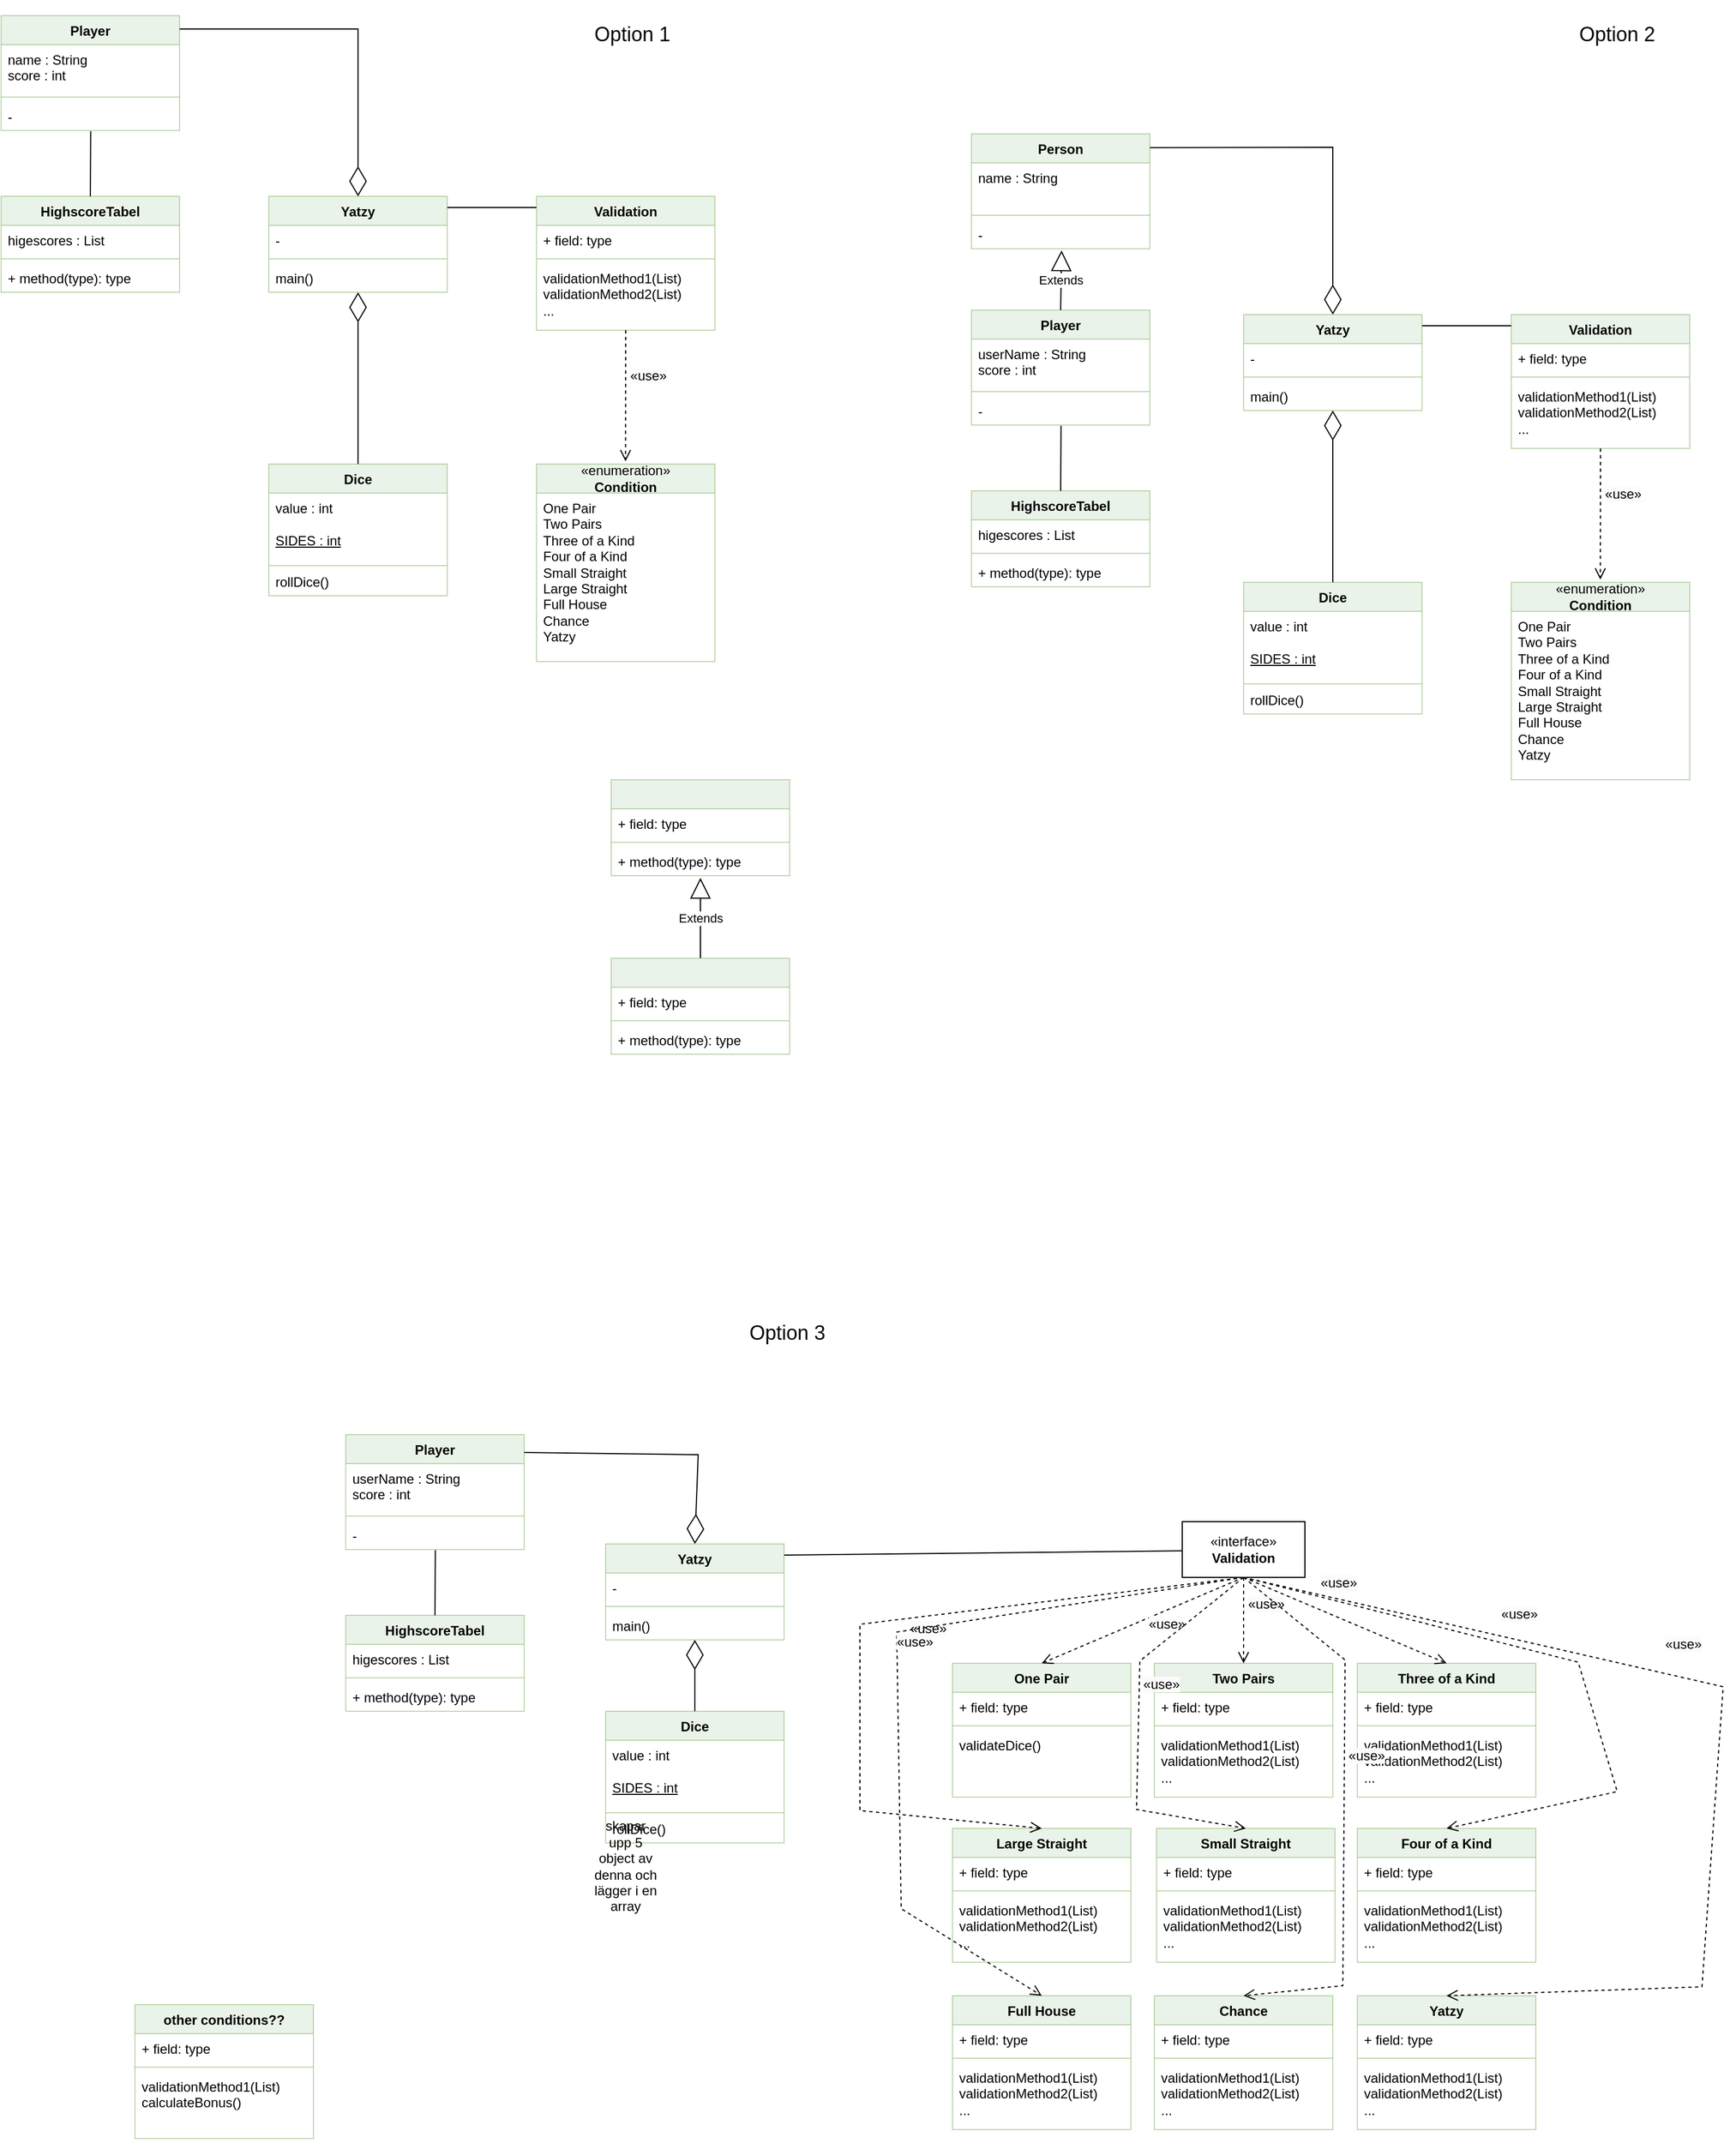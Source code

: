 <mxfile version="25.0.1">
  <diagram name="Page-1" id="c4acf3e9-155e-7222-9cf6-157b1a14988f">
    <mxGraphModel dx="954" dy="558" grid="0" gridSize="10" guides="1" tooltips="1" connect="1" arrows="1" fold="1" page="1" pageScale="1" pageWidth="850" pageHeight="1100" background="none" math="0" shadow="0">
      <root>
        <mxCell id="0" />
        <mxCell id="1" parent="0" />
        <mxCell id="NiOnYW7QtxvnOsCxcWPc-6" value="Dice" style="swimlane;fontStyle=1;align=center;verticalAlign=top;childLayout=stackLayout;horizontal=1;startSize=26;horizontalStack=0;resizeParent=1;resizeParentMax=0;resizeLast=0;collapsible=1;marginBottom=0;whiteSpace=wrap;html=1;fillColor=#d5e8d4;strokeColor=#82b366;opacity=50;" parent="1" vertex="1">
          <mxGeometry x="320" y="480" width="160" height="118" as="geometry" />
        </mxCell>
        <mxCell id="NiOnYW7QtxvnOsCxcWPc-7" value="value : int&lt;div&gt;&lt;br&gt;&lt;/div&gt;&lt;div&gt;&lt;u&gt;SIDES : int&lt;/u&gt;&lt;/div&gt;" style="text;strokeColor=none;fillColor=none;align=left;verticalAlign=top;spacingLeft=4;spacingRight=4;overflow=hidden;rotatable=0;points=[[0,0.5],[1,0.5]];portConstraint=eastwest;whiteSpace=wrap;html=1;" parent="NiOnYW7QtxvnOsCxcWPc-6" vertex="1">
          <mxGeometry y="26" width="160" height="64" as="geometry" />
        </mxCell>
        <mxCell id="NiOnYW7QtxvnOsCxcWPc-8" value="" style="line;strokeWidth=1;fillColor=none;align=left;verticalAlign=middle;spacingTop=-1;spacingLeft=3;spacingRight=3;rotatable=0;labelPosition=right;points=[];portConstraint=eastwest;strokeColor=inherit;opacity=50;" parent="NiOnYW7QtxvnOsCxcWPc-6" vertex="1">
          <mxGeometry y="90" width="160" height="2" as="geometry" />
        </mxCell>
        <mxCell id="NiOnYW7QtxvnOsCxcWPc-9" value="rollDice()" style="text;strokeColor=none;fillColor=none;align=left;verticalAlign=top;spacingLeft=4;spacingRight=4;overflow=hidden;rotatable=0;points=[[0,0.5],[1,0.5]];portConstraint=eastwest;whiteSpace=wrap;html=1;" parent="NiOnYW7QtxvnOsCxcWPc-6" vertex="1">
          <mxGeometry y="92" width="160" height="26" as="geometry" />
        </mxCell>
        <mxCell id="NiOnYW7QtxvnOsCxcWPc-10" value="Player" style="swimlane;fontStyle=1;align=center;verticalAlign=top;childLayout=stackLayout;horizontal=1;startSize=26;horizontalStack=0;resizeParent=1;resizeParentMax=0;resizeLast=0;collapsible=1;marginBottom=0;whiteSpace=wrap;html=1;fillColor=#d5e8d4;strokeColor=#82b366;opacity=50;" parent="1" vertex="1">
          <mxGeometry x="80" y="78" width="160" height="103" as="geometry" />
        </mxCell>
        <mxCell id="NiOnYW7QtxvnOsCxcWPc-11" value="name : String&lt;div&gt;score : int&lt;/div&gt;" style="text;strokeColor=none;fillColor=none;align=left;verticalAlign=top;spacingLeft=4;spacingRight=4;overflow=hidden;rotatable=0;points=[[0,0.5],[1,0.5]];portConstraint=eastwest;whiteSpace=wrap;html=1;" parent="NiOnYW7QtxvnOsCxcWPc-10" vertex="1">
          <mxGeometry y="26" width="160" height="43" as="geometry" />
        </mxCell>
        <mxCell id="NiOnYW7QtxvnOsCxcWPc-12" value="" style="line;strokeWidth=1;fillColor=none;align=left;verticalAlign=middle;spacingTop=-1;spacingLeft=3;spacingRight=3;rotatable=0;labelPosition=right;points=[];portConstraint=eastwest;strokeColor=inherit;opacity=50;" parent="NiOnYW7QtxvnOsCxcWPc-10" vertex="1">
          <mxGeometry y="69" width="160" height="8" as="geometry" />
        </mxCell>
        <mxCell id="NiOnYW7QtxvnOsCxcWPc-13" value="-" style="text;strokeColor=none;fillColor=none;align=left;verticalAlign=top;spacingLeft=4;spacingRight=4;overflow=hidden;rotatable=0;points=[[0,0.5],[1,0.5]];portConstraint=eastwest;whiteSpace=wrap;html=1;" parent="NiOnYW7QtxvnOsCxcWPc-10" vertex="1">
          <mxGeometry y="77" width="160" height="26" as="geometry" />
        </mxCell>
        <mxCell id="NiOnYW7QtxvnOsCxcWPc-14" value="HighscoreTabel" style="swimlane;fontStyle=1;align=center;verticalAlign=top;childLayout=stackLayout;horizontal=1;startSize=26;horizontalStack=0;resizeParent=1;resizeParentMax=0;resizeLast=0;collapsible=1;marginBottom=0;whiteSpace=wrap;html=1;fillColor=#d5e8d4;strokeColor=#82b366;opacity=50;" parent="1" vertex="1">
          <mxGeometry x="80" y="240" width="160" height="86" as="geometry" />
        </mxCell>
        <mxCell id="NiOnYW7QtxvnOsCxcWPc-15" value="higescores : List" style="text;strokeColor=none;fillColor=none;align=left;verticalAlign=top;spacingLeft=4;spacingRight=4;overflow=hidden;rotatable=0;points=[[0,0.5],[1,0.5]];portConstraint=eastwest;whiteSpace=wrap;html=1;" parent="NiOnYW7QtxvnOsCxcWPc-14" vertex="1">
          <mxGeometry y="26" width="160" height="26" as="geometry" />
        </mxCell>
        <mxCell id="NiOnYW7QtxvnOsCxcWPc-16" value="" style="line;strokeWidth=1;fillColor=none;align=left;verticalAlign=middle;spacingTop=-1;spacingLeft=3;spacingRight=3;rotatable=0;labelPosition=right;points=[];portConstraint=eastwest;strokeColor=inherit;opacity=50;" parent="NiOnYW7QtxvnOsCxcWPc-14" vertex="1">
          <mxGeometry y="52" width="160" height="8" as="geometry" />
        </mxCell>
        <mxCell id="NiOnYW7QtxvnOsCxcWPc-17" value="+ method(type): type" style="text;strokeColor=none;fillColor=none;align=left;verticalAlign=top;spacingLeft=4;spacingRight=4;overflow=hidden;rotatable=0;points=[[0,0.5],[1,0.5]];portConstraint=eastwest;whiteSpace=wrap;html=1;" parent="NiOnYW7QtxvnOsCxcWPc-14" vertex="1">
          <mxGeometry y="60" width="160" height="26" as="geometry" />
        </mxCell>
        <mxCell id="NiOnYW7QtxvnOsCxcWPc-18" value="Yatzy" style="swimlane;fontStyle=1;align=center;verticalAlign=top;childLayout=stackLayout;horizontal=1;startSize=26;horizontalStack=0;resizeParent=1;resizeParentMax=0;resizeLast=0;collapsible=1;marginBottom=0;whiteSpace=wrap;html=1;fillColor=#d5e8d4;strokeColor=#82b366;opacity=50;" parent="1" vertex="1">
          <mxGeometry x="320" y="240" width="160" height="86" as="geometry" />
        </mxCell>
        <mxCell id="NiOnYW7QtxvnOsCxcWPc-19" value="-" style="text;strokeColor=none;fillColor=none;align=left;verticalAlign=top;spacingLeft=4;spacingRight=4;overflow=hidden;rotatable=0;points=[[0,0.5],[1,0.5]];portConstraint=eastwest;whiteSpace=wrap;html=1;opacity=50;" parent="NiOnYW7QtxvnOsCxcWPc-18" vertex="1">
          <mxGeometry y="26" width="160" height="26" as="geometry" />
        </mxCell>
        <mxCell id="NiOnYW7QtxvnOsCxcWPc-20" value="" style="line;strokeWidth=1;fillColor=none;align=left;verticalAlign=middle;spacingTop=-1;spacingLeft=3;spacingRight=3;rotatable=0;labelPosition=right;points=[];portConstraint=eastwest;strokeColor=inherit;opacity=50;" parent="NiOnYW7QtxvnOsCxcWPc-18" vertex="1">
          <mxGeometry y="52" width="160" height="8" as="geometry" />
        </mxCell>
        <mxCell id="NiOnYW7QtxvnOsCxcWPc-21" value="main()" style="text;strokeColor=none;fillColor=none;align=left;verticalAlign=top;spacingLeft=4;spacingRight=4;overflow=hidden;rotatable=0;points=[[0,0.5],[1,0.5]];portConstraint=eastwest;whiteSpace=wrap;html=1;" parent="NiOnYW7QtxvnOsCxcWPc-18" vertex="1">
          <mxGeometry y="60" width="160" height="26" as="geometry" />
        </mxCell>
        <mxCell id="NiOnYW7QtxvnOsCxcWPc-22" value="" style="swimlane;fontStyle=1;align=center;verticalAlign=top;childLayout=stackLayout;horizontal=1;startSize=26;horizontalStack=0;resizeParent=1;resizeParentMax=0;resizeLast=0;collapsible=1;marginBottom=0;whiteSpace=wrap;html=1;fillColor=#d5e8d4;strokeColor=#82b366;opacity=50;" parent="1" vertex="1">
          <mxGeometry x="627" y="763" width="160" height="86" as="geometry" />
        </mxCell>
        <mxCell id="NiOnYW7QtxvnOsCxcWPc-23" value="+ field: type" style="text;strokeColor=none;fillColor=none;align=left;verticalAlign=top;spacingLeft=4;spacingRight=4;overflow=hidden;rotatable=0;points=[[0,0.5],[1,0.5]];portConstraint=eastwest;whiteSpace=wrap;html=1;" parent="NiOnYW7QtxvnOsCxcWPc-22" vertex="1">
          <mxGeometry y="26" width="160" height="26" as="geometry" />
        </mxCell>
        <mxCell id="NiOnYW7QtxvnOsCxcWPc-24" value="" style="line;strokeWidth=1;fillColor=none;align=left;verticalAlign=middle;spacingTop=-1;spacingLeft=3;spacingRight=3;rotatable=0;labelPosition=right;points=[];portConstraint=eastwest;strokeColor=inherit;opacity=50;" parent="NiOnYW7QtxvnOsCxcWPc-22" vertex="1">
          <mxGeometry y="52" width="160" height="8" as="geometry" />
        </mxCell>
        <mxCell id="NiOnYW7QtxvnOsCxcWPc-25" value="+ method(type): type" style="text;strokeColor=none;fillColor=none;align=left;verticalAlign=top;spacingLeft=4;spacingRight=4;overflow=hidden;rotatable=0;points=[[0,0.5],[1,0.5]];portConstraint=eastwest;whiteSpace=wrap;html=1;" parent="NiOnYW7QtxvnOsCxcWPc-22" vertex="1">
          <mxGeometry y="60" width="160" height="26" as="geometry" />
        </mxCell>
        <mxCell id="NiOnYW7QtxvnOsCxcWPc-26" value="Extends" style="endArrow=block;endSize=16;endFill=0;html=1;rounded=0;entryX=0.5;entryY=1.077;entryDx=0;entryDy=0;entryPerimeter=0;exitX=0.5;exitY=0;exitDx=0;exitDy=0;" parent="1" source="NiOnYW7QtxvnOsCxcWPc-27" target="NiOnYW7QtxvnOsCxcWPc-25" edge="1">
          <mxGeometry width="160" relative="1" as="geometry">
            <mxPoint x="707" y="913" as="sourcePoint" />
            <mxPoint x="707" y="913" as="targetPoint" />
            <Array as="points" />
          </mxGeometry>
        </mxCell>
        <mxCell id="NiOnYW7QtxvnOsCxcWPc-27" value="" style="swimlane;fontStyle=1;align=center;verticalAlign=top;childLayout=stackLayout;horizontal=1;startSize=26;horizontalStack=0;resizeParent=1;resizeParentMax=0;resizeLast=0;collapsible=1;marginBottom=0;whiteSpace=wrap;html=1;fillColor=#d5e8d4;strokeColor=#82b366;opacity=50;" parent="1" vertex="1">
          <mxGeometry x="627" y="923" width="160" height="86" as="geometry" />
        </mxCell>
        <mxCell id="NiOnYW7QtxvnOsCxcWPc-28" value="+ field: type" style="text;strokeColor=none;fillColor=none;align=left;verticalAlign=top;spacingLeft=4;spacingRight=4;overflow=hidden;rotatable=0;points=[[0,0.5],[1,0.5]];portConstraint=eastwest;whiteSpace=wrap;html=1;" parent="NiOnYW7QtxvnOsCxcWPc-27" vertex="1">
          <mxGeometry y="26" width="160" height="26" as="geometry" />
        </mxCell>
        <mxCell id="NiOnYW7QtxvnOsCxcWPc-29" value="" style="line;strokeWidth=1;fillColor=none;align=left;verticalAlign=middle;spacingTop=-1;spacingLeft=3;spacingRight=3;rotatable=0;labelPosition=right;points=[];portConstraint=eastwest;strokeColor=inherit;opacity=50;" parent="NiOnYW7QtxvnOsCxcWPc-27" vertex="1">
          <mxGeometry y="52" width="160" height="8" as="geometry" />
        </mxCell>
        <mxCell id="NiOnYW7QtxvnOsCxcWPc-30" value="+ method(type): type" style="text;strokeColor=none;fillColor=none;align=left;verticalAlign=top;spacingLeft=4;spacingRight=4;overflow=hidden;rotatable=0;points=[[0,0.5],[1,0.5]];portConstraint=eastwest;whiteSpace=wrap;html=1;" parent="NiOnYW7QtxvnOsCxcWPc-27" vertex="1">
          <mxGeometry y="60" width="160" height="26" as="geometry" />
        </mxCell>
        <mxCell id="NiOnYW7QtxvnOsCxcWPc-31" value="Validation" style="swimlane;fontStyle=1;align=center;verticalAlign=top;childLayout=stackLayout;horizontal=1;startSize=26;horizontalStack=0;resizeParent=1;resizeParentMax=0;resizeLast=0;collapsible=1;marginBottom=0;whiteSpace=wrap;html=1;fillColor=#d5e8d4;strokeColor=#82b366;opacity=50;" parent="1" vertex="1">
          <mxGeometry x="560" y="240" width="160" height="120" as="geometry" />
        </mxCell>
        <mxCell id="NiOnYW7QtxvnOsCxcWPc-32" value="+ field: type" style="text;strokeColor=none;fillColor=none;align=left;verticalAlign=top;spacingLeft=4;spacingRight=4;overflow=hidden;rotatable=0;points=[[0,0.5],[1,0.5]];portConstraint=eastwest;whiteSpace=wrap;html=1;" parent="NiOnYW7QtxvnOsCxcWPc-31" vertex="1">
          <mxGeometry y="26" width="160" height="26" as="geometry" />
        </mxCell>
        <mxCell id="NiOnYW7QtxvnOsCxcWPc-33" value="" style="line;strokeWidth=1;fillColor=none;align=left;verticalAlign=middle;spacingTop=-1;spacingLeft=3;spacingRight=3;rotatable=0;labelPosition=right;points=[];portConstraint=eastwest;strokeColor=inherit;opacity=50;" parent="NiOnYW7QtxvnOsCxcWPc-31" vertex="1">
          <mxGeometry y="52" width="160" height="8" as="geometry" />
        </mxCell>
        <mxCell id="NiOnYW7QtxvnOsCxcWPc-34" value="validationMethod1(List)&lt;div&gt;validationMethod2(List)&lt;/div&gt;&lt;div&gt;...&lt;/div&gt;" style="text;strokeColor=none;fillColor=none;align=left;verticalAlign=top;spacingLeft=4;spacingRight=4;overflow=hidden;rotatable=0;points=[[0,0.5],[1,0.5]];portConstraint=eastwest;whiteSpace=wrap;html=1;" parent="NiOnYW7QtxvnOsCxcWPc-31" vertex="1">
          <mxGeometry y="60" width="160" height="60" as="geometry" />
        </mxCell>
        <mxCell id="NiOnYW7QtxvnOsCxcWPc-35" value="«enumeration»&lt;br&gt;&lt;div&gt;&lt;b&gt;Condition&lt;/b&gt;&lt;/div&gt;" style="swimlane;fontStyle=0;childLayout=stackLayout;horizontal=1;startSize=26;fillColor=#d5e8d4;horizontalStack=0;resizeParent=1;resizeParentMax=0;resizeLast=0;collapsible=1;marginBottom=0;whiteSpace=wrap;html=1;strokeColor=#82b366;opacity=50;" parent="1" vertex="1">
          <mxGeometry x="560" y="480" width="160" height="177" as="geometry" />
        </mxCell>
        <mxCell id="NiOnYW7QtxvnOsCxcWPc-37" value="One Pair&lt;div&gt;Two Pairs&amp;nbsp;&lt;/div&gt;&lt;div&gt;Three of a Kind&lt;/div&gt;&lt;div&gt;Four of a Kind&lt;/div&gt;&lt;div&gt;Small Straight&lt;/div&gt;&lt;div&gt;Large Straight&lt;/div&gt;&lt;div&gt;Full House&lt;/div&gt;&lt;div&gt;Chance&lt;/div&gt;&lt;div&gt;Yatzy&lt;/div&gt;&lt;div&gt;&lt;br&gt;&lt;/div&gt;" style="text;strokeColor=none;fillColor=none;align=left;verticalAlign=top;spacingLeft=4;spacingRight=4;overflow=hidden;rotatable=0;points=[[0,0.5],[1,0.5]];portConstraint=eastwest;whiteSpace=wrap;html=1;" parent="NiOnYW7QtxvnOsCxcWPc-35" vertex="1">
          <mxGeometry y="26" width="160" height="151" as="geometry" />
        </mxCell>
        <mxCell id="raVZ_KWQ6gBPT7_od0cw-3" value="Option 1" style="text;html=1;align=center;verticalAlign=middle;whiteSpace=wrap;rounded=0;fontSize=18;" parent="1" vertex="1">
          <mxGeometry x="600" y="80" width="92" height="30" as="geometry" />
        </mxCell>
        <mxCell id="raVZ_KWQ6gBPT7_od0cw-4" value="" style="endArrow=none;html=1;rounded=0;exitX=0.5;exitY=0;exitDx=0;exitDy=0;entryX=0.502;entryY=1.025;entryDx=0;entryDy=0;entryPerimeter=0;" parent="1" source="NiOnYW7QtxvnOsCxcWPc-14" target="NiOnYW7QtxvnOsCxcWPc-13" edge="1">
          <mxGeometry width="50" height="50" relative="1" as="geometry">
            <mxPoint x="160" y="250" as="sourcePoint" />
            <mxPoint x="210" y="200" as="targetPoint" />
          </mxGeometry>
        </mxCell>
        <mxCell id="raVZ_KWQ6gBPT7_od0cw-5" value="" style="endArrow=none;html=1;rounded=0;exitX=1;exitY=0.116;exitDx=0;exitDy=0;exitPerimeter=0;entryX=0;entryY=0.083;entryDx=0;entryDy=0;entryPerimeter=0;" parent="1" source="NiOnYW7QtxvnOsCxcWPc-18" target="NiOnYW7QtxvnOsCxcWPc-31" edge="1">
          <mxGeometry width="50" height="50" relative="1" as="geometry">
            <mxPoint x="490" y="250" as="sourcePoint" />
            <mxPoint x="540" y="200" as="targetPoint" />
          </mxGeometry>
        </mxCell>
        <mxCell id="raVZ_KWQ6gBPT7_od0cw-6" value="&lt;span style=&quot;font-size: 12px; text-wrap-mode: wrap; background-color: rgb(251, 251, 251);&quot;&gt;«use»&lt;/span&gt;" style="html=1;verticalAlign=bottom;endArrow=open;dashed=1;endSize=8;curved=0;rounded=0;exitX=0.5;exitY=1;exitDx=0;exitDy=0;exitPerimeter=0;entryX=0.499;entryY=-0.014;entryDx=0;entryDy=0;entryPerimeter=0;" parent="1" source="NiOnYW7QtxvnOsCxcWPc-34" target="NiOnYW7QtxvnOsCxcWPc-35" edge="1">
          <mxGeometry x="-0.15" y="20" relative="1" as="geometry">
            <mxPoint x="640" y="370" as="sourcePoint" />
            <mxPoint x="530" y="420" as="targetPoint" />
            <mxPoint as="offset" />
          </mxGeometry>
        </mxCell>
        <mxCell id="raVZ_KWQ6gBPT7_od0cw-7" value="" style="endArrow=diamondThin;endFill=0;endSize=24;html=1;rounded=0;entryX=0.5;entryY=1;entryDx=0;entryDy=0;exitX=0.5;exitY=0;exitDx=0;exitDy=0;" parent="1" source="NiOnYW7QtxvnOsCxcWPc-6" target="NiOnYW7QtxvnOsCxcWPc-18" edge="1">
          <mxGeometry width="160" relative="1" as="geometry">
            <mxPoint x="310" y="430" as="sourcePoint" />
            <mxPoint x="500" y="390" as="targetPoint" />
          </mxGeometry>
        </mxCell>
        <mxCell id="raVZ_KWQ6gBPT7_od0cw-8" value="" style="endArrow=diamondThin;endFill=0;endSize=24;html=1;rounded=0;exitX=1;exitY=0.117;exitDx=0;exitDy=0;exitPerimeter=0;entryX=0.5;entryY=0;entryDx=0;entryDy=0;" parent="1" source="NiOnYW7QtxvnOsCxcWPc-10" target="NiOnYW7QtxvnOsCxcWPc-18" edge="1">
          <mxGeometry width="160" relative="1" as="geometry">
            <mxPoint x="400" y="91" as="sourcePoint" />
            <mxPoint x="470" y="91" as="targetPoint" />
            <Array as="points">
              <mxPoint x="400" y="90" />
            </Array>
          </mxGeometry>
        </mxCell>
        <mxCell id="_RsF1XuV8kmmXUurpBYs-2" value="Dice" style="swimlane;fontStyle=1;align=center;verticalAlign=top;childLayout=stackLayout;horizontal=1;startSize=26;horizontalStack=0;resizeParent=1;resizeParentMax=0;resizeLast=0;collapsible=1;marginBottom=0;whiteSpace=wrap;html=1;fillColor=#d5e8d4;strokeColor=#82b366;opacity=50;" parent="1" vertex="1">
          <mxGeometry x="1194" y="586" width="160" height="118" as="geometry" />
        </mxCell>
        <mxCell id="_RsF1XuV8kmmXUurpBYs-3" value="value : int&lt;div&gt;&lt;br&gt;&lt;/div&gt;&lt;div&gt;&lt;u&gt;SIDES : int&lt;/u&gt;&lt;/div&gt;" style="text;strokeColor=none;fillColor=none;align=left;verticalAlign=top;spacingLeft=4;spacingRight=4;overflow=hidden;rotatable=0;points=[[0,0.5],[1,0.5]];portConstraint=eastwest;whiteSpace=wrap;html=1;" parent="_RsF1XuV8kmmXUurpBYs-2" vertex="1">
          <mxGeometry y="26" width="160" height="64" as="geometry" />
        </mxCell>
        <mxCell id="_RsF1XuV8kmmXUurpBYs-4" value="" style="line;strokeWidth=1;fillColor=none;align=left;verticalAlign=middle;spacingTop=-1;spacingLeft=3;spacingRight=3;rotatable=0;labelPosition=right;points=[];portConstraint=eastwest;strokeColor=inherit;opacity=50;" parent="_RsF1XuV8kmmXUurpBYs-2" vertex="1">
          <mxGeometry y="90" width="160" height="2" as="geometry" />
        </mxCell>
        <mxCell id="_RsF1XuV8kmmXUurpBYs-5" value="rollDice()" style="text;strokeColor=none;fillColor=none;align=left;verticalAlign=top;spacingLeft=4;spacingRight=4;overflow=hidden;rotatable=0;points=[[0,0.5],[1,0.5]];portConstraint=eastwest;whiteSpace=wrap;html=1;" parent="_RsF1XuV8kmmXUurpBYs-2" vertex="1">
          <mxGeometry y="92" width="160" height="26" as="geometry" />
        </mxCell>
        <mxCell id="_RsF1XuV8kmmXUurpBYs-6" value="Player" style="swimlane;fontStyle=1;align=center;verticalAlign=top;childLayout=stackLayout;horizontal=1;startSize=26;horizontalStack=0;resizeParent=1;resizeParentMax=0;resizeLast=0;collapsible=1;marginBottom=0;whiteSpace=wrap;html=1;fillColor=#d5e8d4;strokeColor=#82b366;opacity=50;" parent="1" vertex="1">
          <mxGeometry x="950" y="342" width="160" height="103" as="geometry" />
        </mxCell>
        <mxCell id="_RsF1XuV8kmmXUurpBYs-7" value="&lt;div&gt;userName : String&amp;nbsp;&lt;/div&gt;&lt;div&gt;score : int&lt;/div&gt;" style="text;strokeColor=none;fillColor=none;align=left;verticalAlign=top;spacingLeft=4;spacingRight=4;overflow=hidden;rotatable=0;points=[[0,0.5],[1,0.5]];portConstraint=eastwest;whiteSpace=wrap;html=1;" parent="_RsF1XuV8kmmXUurpBYs-6" vertex="1">
          <mxGeometry y="26" width="160" height="43" as="geometry" />
        </mxCell>
        <mxCell id="_RsF1XuV8kmmXUurpBYs-8" value="" style="line;strokeWidth=1;fillColor=none;align=left;verticalAlign=middle;spacingTop=-1;spacingLeft=3;spacingRight=3;rotatable=0;labelPosition=right;points=[];portConstraint=eastwest;strokeColor=inherit;opacity=50;" parent="_RsF1XuV8kmmXUurpBYs-6" vertex="1">
          <mxGeometry y="69" width="160" height="8" as="geometry" />
        </mxCell>
        <mxCell id="_RsF1XuV8kmmXUurpBYs-9" value="-" style="text;strokeColor=none;fillColor=none;align=left;verticalAlign=top;spacingLeft=4;spacingRight=4;overflow=hidden;rotatable=0;points=[[0,0.5],[1,0.5]];portConstraint=eastwest;whiteSpace=wrap;html=1;" parent="_RsF1XuV8kmmXUurpBYs-6" vertex="1">
          <mxGeometry y="77" width="160" height="26" as="geometry" />
        </mxCell>
        <mxCell id="_RsF1XuV8kmmXUurpBYs-10" value="HighscoreTabel" style="swimlane;fontStyle=1;align=center;verticalAlign=top;childLayout=stackLayout;horizontal=1;startSize=26;horizontalStack=0;resizeParent=1;resizeParentMax=0;resizeLast=0;collapsible=1;marginBottom=0;whiteSpace=wrap;html=1;fillColor=#d5e8d4;strokeColor=#82b366;opacity=50;" parent="1" vertex="1">
          <mxGeometry x="950" y="504" width="160" height="86" as="geometry" />
        </mxCell>
        <mxCell id="_RsF1XuV8kmmXUurpBYs-11" value="higescores : List" style="text;strokeColor=none;fillColor=none;align=left;verticalAlign=top;spacingLeft=4;spacingRight=4;overflow=hidden;rotatable=0;points=[[0,0.5],[1,0.5]];portConstraint=eastwest;whiteSpace=wrap;html=1;" parent="_RsF1XuV8kmmXUurpBYs-10" vertex="1">
          <mxGeometry y="26" width="160" height="26" as="geometry" />
        </mxCell>
        <mxCell id="_RsF1XuV8kmmXUurpBYs-12" value="" style="line;strokeWidth=1;fillColor=none;align=left;verticalAlign=middle;spacingTop=-1;spacingLeft=3;spacingRight=3;rotatable=0;labelPosition=right;points=[];portConstraint=eastwest;strokeColor=inherit;opacity=50;" parent="_RsF1XuV8kmmXUurpBYs-10" vertex="1">
          <mxGeometry y="52" width="160" height="8" as="geometry" />
        </mxCell>
        <mxCell id="_RsF1XuV8kmmXUurpBYs-13" value="+ method(type): type" style="text;strokeColor=none;fillColor=none;align=left;verticalAlign=top;spacingLeft=4;spacingRight=4;overflow=hidden;rotatable=0;points=[[0,0.5],[1,0.5]];portConstraint=eastwest;whiteSpace=wrap;html=1;" parent="_RsF1XuV8kmmXUurpBYs-10" vertex="1">
          <mxGeometry y="60" width="160" height="26" as="geometry" />
        </mxCell>
        <mxCell id="_RsF1XuV8kmmXUurpBYs-14" value="Yatzy" style="swimlane;fontStyle=1;align=center;verticalAlign=top;childLayout=stackLayout;horizontal=1;startSize=26;horizontalStack=0;resizeParent=1;resizeParentMax=0;resizeLast=0;collapsible=1;marginBottom=0;whiteSpace=wrap;html=1;fillColor=#d5e8d4;strokeColor=#82b366;opacity=50;" parent="1" vertex="1">
          <mxGeometry x="1194" y="346" width="160" height="86" as="geometry" />
        </mxCell>
        <mxCell id="_RsF1XuV8kmmXUurpBYs-15" value="-" style="text;strokeColor=none;fillColor=none;align=left;verticalAlign=top;spacingLeft=4;spacingRight=4;overflow=hidden;rotatable=0;points=[[0,0.5],[1,0.5]];portConstraint=eastwest;whiteSpace=wrap;html=1;opacity=50;" parent="_RsF1XuV8kmmXUurpBYs-14" vertex="1">
          <mxGeometry y="26" width="160" height="26" as="geometry" />
        </mxCell>
        <mxCell id="_RsF1XuV8kmmXUurpBYs-16" value="" style="line;strokeWidth=1;fillColor=none;align=left;verticalAlign=middle;spacingTop=-1;spacingLeft=3;spacingRight=3;rotatable=0;labelPosition=right;points=[];portConstraint=eastwest;strokeColor=inherit;opacity=50;" parent="_RsF1XuV8kmmXUurpBYs-14" vertex="1">
          <mxGeometry y="52" width="160" height="8" as="geometry" />
        </mxCell>
        <mxCell id="_RsF1XuV8kmmXUurpBYs-17" value="main()" style="text;strokeColor=none;fillColor=none;align=left;verticalAlign=top;spacingLeft=4;spacingRight=4;overflow=hidden;rotatable=0;points=[[0,0.5],[1,0.5]];portConstraint=eastwest;whiteSpace=wrap;html=1;" parent="_RsF1XuV8kmmXUurpBYs-14" vertex="1">
          <mxGeometry y="60" width="160" height="26" as="geometry" />
        </mxCell>
        <mxCell id="_RsF1XuV8kmmXUurpBYs-18" value="Validation" style="swimlane;fontStyle=1;align=center;verticalAlign=top;childLayout=stackLayout;horizontal=1;startSize=26;horizontalStack=0;resizeParent=1;resizeParentMax=0;resizeLast=0;collapsible=1;marginBottom=0;whiteSpace=wrap;html=1;fillColor=#d5e8d4;strokeColor=#82b366;opacity=50;" parent="1" vertex="1">
          <mxGeometry x="1434" y="346" width="160" height="120" as="geometry" />
        </mxCell>
        <mxCell id="_RsF1XuV8kmmXUurpBYs-19" value="+ field: type" style="text;strokeColor=none;fillColor=none;align=left;verticalAlign=top;spacingLeft=4;spacingRight=4;overflow=hidden;rotatable=0;points=[[0,0.5],[1,0.5]];portConstraint=eastwest;whiteSpace=wrap;html=1;" parent="_RsF1XuV8kmmXUurpBYs-18" vertex="1">
          <mxGeometry y="26" width="160" height="26" as="geometry" />
        </mxCell>
        <mxCell id="_RsF1XuV8kmmXUurpBYs-20" value="" style="line;strokeWidth=1;fillColor=none;align=left;verticalAlign=middle;spacingTop=-1;spacingLeft=3;spacingRight=3;rotatable=0;labelPosition=right;points=[];portConstraint=eastwest;strokeColor=inherit;opacity=50;" parent="_RsF1XuV8kmmXUurpBYs-18" vertex="1">
          <mxGeometry y="52" width="160" height="8" as="geometry" />
        </mxCell>
        <mxCell id="_RsF1XuV8kmmXUurpBYs-21" value="validationMethod1(List)&lt;div&gt;validationMethod2(List)&lt;/div&gt;&lt;div&gt;...&lt;/div&gt;" style="text;strokeColor=none;fillColor=none;align=left;verticalAlign=top;spacingLeft=4;spacingRight=4;overflow=hidden;rotatable=0;points=[[0,0.5],[1,0.5]];portConstraint=eastwest;whiteSpace=wrap;html=1;" parent="_RsF1XuV8kmmXUurpBYs-18" vertex="1">
          <mxGeometry y="60" width="160" height="60" as="geometry" />
        </mxCell>
        <mxCell id="_RsF1XuV8kmmXUurpBYs-22" value="«enumeration»&lt;br&gt;&lt;div&gt;&lt;b&gt;Condition&lt;/b&gt;&lt;/div&gt;" style="swimlane;fontStyle=0;childLayout=stackLayout;horizontal=1;startSize=26;fillColor=#d5e8d4;horizontalStack=0;resizeParent=1;resizeParentMax=0;resizeLast=0;collapsible=1;marginBottom=0;whiteSpace=wrap;html=1;strokeColor=#82b366;opacity=50;" parent="1" vertex="1">
          <mxGeometry x="1434" y="586" width="160" height="177" as="geometry" />
        </mxCell>
        <mxCell id="_RsF1XuV8kmmXUurpBYs-23" value="One Pair&lt;div&gt;Two Pairs&amp;nbsp;&lt;/div&gt;&lt;div&gt;Three of a Kind&lt;/div&gt;&lt;div&gt;Four of a Kind&lt;/div&gt;&lt;div&gt;Small Straight&lt;/div&gt;&lt;div&gt;Large Straight&lt;/div&gt;&lt;div&gt;Full House&lt;/div&gt;&lt;div&gt;Chance&lt;/div&gt;&lt;div&gt;Yatzy&lt;/div&gt;&lt;div&gt;&lt;br&gt;&lt;/div&gt;" style="text;strokeColor=none;fillColor=none;align=left;verticalAlign=top;spacingLeft=4;spacingRight=4;overflow=hidden;rotatable=0;points=[[0,0.5],[1,0.5]];portConstraint=eastwest;whiteSpace=wrap;html=1;" parent="_RsF1XuV8kmmXUurpBYs-22" vertex="1">
          <mxGeometry y="26" width="160" height="151" as="geometry" />
        </mxCell>
        <mxCell id="_RsF1XuV8kmmXUurpBYs-25" value="" style="endArrow=none;html=1;rounded=0;exitX=0.5;exitY=0;exitDx=0;exitDy=0;entryX=0.502;entryY=1.025;entryDx=0;entryDy=0;entryPerimeter=0;" parent="1" source="_RsF1XuV8kmmXUurpBYs-10" target="_RsF1XuV8kmmXUurpBYs-9" edge="1">
          <mxGeometry width="50" height="50" relative="1" as="geometry">
            <mxPoint x="1030" y="514" as="sourcePoint" />
            <mxPoint x="1080" y="464" as="targetPoint" />
          </mxGeometry>
        </mxCell>
        <mxCell id="_RsF1XuV8kmmXUurpBYs-26" value="" style="endArrow=none;html=1;rounded=0;exitX=1;exitY=0.116;exitDx=0;exitDy=0;exitPerimeter=0;entryX=0;entryY=0.083;entryDx=0;entryDy=0;entryPerimeter=0;" parent="1" source="_RsF1XuV8kmmXUurpBYs-14" target="_RsF1XuV8kmmXUurpBYs-18" edge="1">
          <mxGeometry width="50" height="50" relative="1" as="geometry">
            <mxPoint x="1364" y="356" as="sourcePoint" />
            <mxPoint x="1414" y="306" as="targetPoint" />
          </mxGeometry>
        </mxCell>
        <mxCell id="_RsF1XuV8kmmXUurpBYs-27" value="&lt;span style=&quot;font-size: 12px; text-wrap-mode: wrap; background-color: rgb(251, 251, 251);&quot;&gt;«use»&lt;/span&gt;" style="html=1;verticalAlign=bottom;endArrow=open;dashed=1;endSize=8;curved=0;rounded=0;exitX=0.5;exitY=1;exitDx=0;exitDy=0;exitPerimeter=0;entryX=0.499;entryY=-0.014;entryDx=0;entryDy=0;entryPerimeter=0;" parent="1" source="_RsF1XuV8kmmXUurpBYs-21" target="_RsF1XuV8kmmXUurpBYs-22" edge="1">
          <mxGeometry x="-0.15" y="20" relative="1" as="geometry">
            <mxPoint x="1514" y="476" as="sourcePoint" />
            <mxPoint x="1404" y="526" as="targetPoint" />
            <mxPoint as="offset" />
          </mxGeometry>
        </mxCell>
        <mxCell id="_RsF1XuV8kmmXUurpBYs-28" value="" style="endArrow=diamondThin;endFill=0;endSize=24;html=1;rounded=0;entryX=0.5;entryY=1;entryDx=0;entryDy=0;exitX=0.5;exitY=0;exitDx=0;exitDy=0;" parent="1" source="_RsF1XuV8kmmXUurpBYs-2" target="_RsF1XuV8kmmXUurpBYs-14" edge="1">
          <mxGeometry width="160" relative="1" as="geometry">
            <mxPoint x="1184" y="536" as="sourcePoint" />
            <mxPoint x="1374" y="496" as="targetPoint" />
          </mxGeometry>
        </mxCell>
        <mxCell id="_RsF1XuV8kmmXUurpBYs-29" value="" style="endArrow=diamondThin;endFill=0;endSize=24;html=1;rounded=0;entryX=0.5;entryY=0;entryDx=0;entryDy=0;exitX=0.998;exitY=0.12;exitDx=0;exitDy=0;exitPerimeter=0;" parent="1" source="_RsF1XuV8kmmXUurpBYs-30" target="_RsF1XuV8kmmXUurpBYs-14" edge="1">
          <mxGeometry width="160" relative="1" as="geometry">
            <mxPoint x="1363" y="177" as="sourcePoint" />
            <mxPoint x="1344" y="197" as="targetPoint" />
            <Array as="points">
              <mxPoint x="1274" y="196" />
            </Array>
          </mxGeometry>
        </mxCell>
        <mxCell id="_RsF1XuV8kmmXUurpBYs-30" value="Person" style="swimlane;fontStyle=1;align=center;verticalAlign=top;childLayout=stackLayout;horizontal=1;startSize=26;horizontalStack=0;resizeParent=1;resizeParentMax=0;resizeLast=0;collapsible=1;marginBottom=0;whiteSpace=wrap;html=1;fillColor=#d5e8d4;strokeColor=#82b366;opacity=50;" parent="1" vertex="1">
          <mxGeometry x="950" y="184" width="160" height="103" as="geometry" />
        </mxCell>
        <mxCell id="_RsF1XuV8kmmXUurpBYs-31" value="name : String" style="text;strokeColor=none;fillColor=none;align=left;verticalAlign=top;spacingLeft=4;spacingRight=4;overflow=hidden;rotatable=0;points=[[0,0.5],[1,0.5]];portConstraint=eastwest;whiteSpace=wrap;html=1;" parent="_RsF1XuV8kmmXUurpBYs-30" vertex="1">
          <mxGeometry y="26" width="160" height="43" as="geometry" />
        </mxCell>
        <mxCell id="_RsF1XuV8kmmXUurpBYs-32" value="" style="line;strokeWidth=1;fillColor=none;align=left;verticalAlign=middle;spacingTop=-1;spacingLeft=3;spacingRight=3;rotatable=0;labelPosition=right;points=[];portConstraint=eastwest;strokeColor=inherit;opacity=50;" parent="_RsF1XuV8kmmXUurpBYs-30" vertex="1">
          <mxGeometry y="69" width="160" height="8" as="geometry" />
        </mxCell>
        <mxCell id="_RsF1XuV8kmmXUurpBYs-33" value="-" style="text;strokeColor=none;fillColor=none;align=left;verticalAlign=top;spacingLeft=4;spacingRight=4;overflow=hidden;rotatable=0;points=[[0,0.5],[1,0.5]];portConstraint=eastwest;whiteSpace=wrap;html=1;" parent="_RsF1XuV8kmmXUurpBYs-30" vertex="1">
          <mxGeometry y="77" width="160" height="26" as="geometry" />
        </mxCell>
        <mxCell id="_RsF1XuV8kmmXUurpBYs-34" value="Extends" style="endArrow=block;endSize=16;endFill=0;html=1;rounded=0;entryX=0.505;entryY=1.057;entryDx=0;entryDy=0;entryPerimeter=0;exitX=0.5;exitY=0;exitDx=0;exitDy=0;" parent="1" source="_RsF1XuV8kmmXUurpBYs-6" target="_RsF1XuV8kmmXUurpBYs-33" edge="1">
          <mxGeometry width="160" relative="1" as="geometry">
            <mxPoint x="1046" y="330" as="sourcePoint" />
            <mxPoint x="1029.44" y="291" as="targetPoint" />
            <Array as="points" />
          </mxGeometry>
        </mxCell>
        <mxCell id="_RsF1XuV8kmmXUurpBYs-35" value="Dice" style="swimlane;fontStyle=1;align=center;verticalAlign=top;childLayout=stackLayout;horizontal=1;startSize=26;horizontalStack=0;resizeParent=1;resizeParentMax=0;resizeLast=0;collapsible=1;marginBottom=0;whiteSpace=wrap;html=1;fillColor=#d5e8d4;strokeColor=#82b366;opacity=50;" parent="1" vertex="1">
          <mxGeometry x="622" y="1598" width="160" height="118" as="geometry" />
        </mxCell>
        <mxCell id="_RsF1XuV8kmmXUurpBYs-36" value="value : int&lt;div&gt;&lt;br&gt;&lt;/div&gt;&lt;div&gt;&lt;u&gt;SIDES : int&lt;/u&gt;&lt;/div&gt;" style="text;strokeColor=none;fillColor=none;align=left;verticalAlign=top;spacingLeft=4;spacingRight=4;overflow=hidden;rotatable=0;points=[[0,0.5],[1,0.5]];portConstraint=eastwest;whiteSpace=wrap;html=1;" parent="_RsF1XuV8kmmXUurpBYs-35" vertex="1">
          <mxGeometry y="26" width="160" height="64" as="geometry" />
        </mxCell>
        <mxCell id="_RsF1XuV8kmmXUurpBYs-37" value="" style="line;strokeWidth=1;fillColor=none;align=left;verticalAlign=middle;spacingTop=-1;spacingLeft=3;spacingRight=3;rotatable=0;labelPosition=right;points=[];portConstraint=eastwest;strokeColor=inherit;opacity=50;" parent="_RsF1XuV8kmmXUurpBYs-35" vertex="1">
          <mxGeometry y="90" width="160" height="2" as="geometry" />
        </mxCell>
        <mxCell id="_RsF1XuV8kmmXUurpBYs-38" value="rollDice()" style="text;strokeColor=none;fillColor=none;align=left;verticalAlign=top;spacingLeft=4;spacingRight=4;overflow=hidden;rotatable=0;points=[[0,0.5],[1,0.5]];portConstraint=eastwest;whiteSpace=wrap;html=1;" parent="_RsF1XuV8kmmXUurpBYs-35" vertex="1">
          <mxGeometry y="92" width="160" height="26" as="geometry" />
        </mxCell>
        <mxCell id="_RsF1XuV8kmmXUurpBYs-39" value="Player" style="swimlane;fontStyle=1;align=center;verticalAlign=top;childLayout=stackLayout;horizontal=1;startSize=26;horizontalStack=0;resizeParent=1;resizeParentMax=0;resizeLast=0;collapsible=1;marginBottom=0;whiteSpace=wrap;html=1;fillColor=#d5e8d4;strokeColor=#82b366;opacity=50;" parent="1" vertex="1">
          <mxGeometry x="389" y="1350" width="160" height="103" as="geometry" />
        </mxCell>
        <mxCell id="_RsF1XuV8kmmXUurpBYs-40" value="&lt;div&gt;userName : String&amp;nbsp;&lt;/div&gt;&lt;div&gt;score : int&lt;/div&gt;" style="text;strokeColor=none;fillColor=none;align=left;verticalAlign=top;spacingLeft=4;spacingRight=4;overflow=hidden;rotatable=0;points=[[0,0.5],[1,0.5]];portConstraint=eastwest;whiteSpace=wrap;html=1;" parent="_RsF1XuV8kmmXUurpBYs-39" vertex="1">
          <mxGeometry y="26" width="160" height="43" as="geometry" />
        </mxCell>
        <mxCell id="_RsF1XuV8kmmXUurpBYs-41" value="" style="line;strokeWidth=1;fillColor=none;align=left;verticalAlign=middle;spacingTop=-1;spacingLeft=3;spacingRight=3;rotatable=0;labelPosition=right;points=[];portConstraint=eastwest;strokeColor=inherit;opacity=50;" parent="_RsF1XuV8kmmXUurpBYs-39" vertex="1">
          <mxGeometry y="69" width="160" height="8" as="geometry" />
        </mxCell>
        <mxCell id="_RsF1XuV8kmmXUurpBYs-42" value="-" style="text;strokeColor=none;fillColor=none;align=left;verticalAlign=top;spacingLeft=4;spacingRight=4;overflow=hidden;rotatable=0;points=[[0,0.5],[1,0.5]];portConstraint=eastwest;whiteSpace=wrap;html=1;" parent="_RsF1XuV8kmmXUurpBYs-39" vertex="1">
          <mxGeometry y="77" width="160" height="26" as="geometry" />
        </mxCell>
        <mxCell id="_RsF1XuV8kmmXUurpBYs-43" value="HighscoreTabel" style="swimlane;fontStyle=1;align=center;verticalAlign=top;childLayout=stackLayout;horizontal=1;startSize=26;horizontalStack=0;resizeParent=1;resizeParentMax=0;resizeLast=0;collapsible=1;marginBottom=0;whiteSpace=wrap;html=1;fillColor=#d5e8d4;strokeColor=#82b366;opacity=50;" parent="1" vertex="1">
          <mxGeometry x="389" y="1512" width="160" height="86" as="geometry" />
        </mxCell>
        <mxCell id="_RsF1XuV8kmmXUurpBYs-44" value="higescores : List" style="text;strokeColor=none;fillColor=none;align=left;verticalAlign=top;spacingLeft=4;spacingRight=4;overflow=hidden;rotatable=0;points=[[0,0.5],[1,0.5]];portConstraint=eastwest;whiteSpace=wrap;html=1;" parent="_RsF1XuV8kmmXUurpBYs-43" vertex="1">
          <mxGeometry y="26" width="160" height="26" as="geometry" />
        </mxCell>
        <mxCell id="_RsF1XuV8kmmXUurpBYs-45" value="" style="line;strokeWidth=1;fillColor=none;align=left;verticalAlign=middle;spacingTop=-1;spacingLeft=3;spacingRight=3;rotatable=0;labelPosition=right;points=[];portConstraint=eastwest;strokeColor=inherit;opacity=50;" parent="_RsF1XuV8kmmXUurpBYs-43" vertex="1">
          <mxGeometry y="52" width="160" height="8" as="geometry" />
        </mxCell>
        <mxCell id="_RsF1XuV8kmmXUurpBYs-46" value="+ method(type): type" style="text;strokeColor=none;fillColor=none;align=left;verticalAlign=top;spacingLeft=4;spacingRight=4;overflow=hidden;rotatable=0;points=[[0,0.5],[1,0.5]];portConstraint=eastwest;whiteSpace=wrap;html=1;" parent="_RsF1XuV8kmmXUurpBYs-43" vertex="1">
          <mxGeometry y="60" width="160" height="26" as="geometry" />
        </mxCell>
        <mxCell id="_RsF1XuV8kmmXUurpBYs-47" value="Yatzy" style="swimlane;fontStyle=1;align=center;verticalAlign=top;childLayout=stackLayout;horizontal=1;startSize=26;horizontalStack=0;resizeParent=1;resizeParentMax=0;resizeLast=0;collapsible=1;marginBottom=0;whiteSpace=wrap;html=1;fillColor=#d5e8d4;strokeColor=#82b366;opacity=50;" parent="1" vertex="1">
          <mxGeometry x="622" y="1448" width="160" height="86" as="geometry" />
        </mxCell>
        <mxCell id="_RsF1XuV8kmmXUurpBYs-48" value="-" style="text;strokeColor=none;fillColor=none;align=left;verticalAlign=top;spacingLeft=4;spacingRight=4;overflow=hidden;rotatable=0;points=[[0,0.5],[1,0.5]];portConstraint=eastwest;whiteSpace=wrap;html=1;opacity=50;" parent="_RsF1XuV8kmmXUurpBYs-47" vertex="1">
          <mxGeometry y="26" width="160" height="26" as="geometry" />
        </mxCell>
        <mxCell id="_RsF1XuV8kmmXUurpBYs-49" value="" style="line;strokeWidth=1;fillColor=none;align=left;verticalAlign=middle;spacingTop=-1;spacingLeft=3;spacingRight=3;rotatable=0;labelPosition=right;points=[];portConstraint=eastwest;strokeColor=inherit;opacity=50;" parent="_RsF1XuV8kmmXUurpBYs-47" vertex="1">
          <mxGeometry y="52" width="160" height="8" as="geometry" />
        </mxCell>
        <mxCell id="_RsF1XuV8kmmXUurpBYs-50" value="main()" style="text;strokeColor=none;fillColor=none;align=left;verticalAlign=top;spacingLeft=4;spacingRight=4;overflow=hidden;rotatable=0;points=[[0,0.5],[1,0.5]];portConstraint=eastwest;whiteSpace=wrap;html=1;" parent="_RsF1XuV8kmmXUurpBYs-47" vertex="1">
          <mxGeometry y="60" width="160" height="26" as="geometry" />
        </mxCell>
        <mxCell id="_RsF1XuV8kmmXUurpBYs-51" value="One Pair" style="swimlane;fontStyle=1;align=center;verticalAlign=top;childLayout=stackLayout;horizontal=1;startSize=26;horizontalStack=0;resizeParent=1;resizeParentMax=0;resizeLast=0;collapsible=1;marginBottom=0;whiteSpace=wrap;html=1;fillColor=#d5e8d4;strokeColor=#82b366;opacity=50;" parent="1" vertex="1">
          <mxGeometry x="933" y="1555" width="160" height="120" as="geometry" />
        </mxCell>
        <mxCell id="_RsF1XuV8kmmXUurpBYs-52" value="+ field: type" style="text;strokeColor=none;fillColor=none;align=left;verticalAlign=top;spacingLeft=4;spacingRight=4;overflow=hidden;rotatable=0;points=[[0,0.5],[1,0.5]];portConstraint=eastwest;whiteSpace=wrap;html=1;" parent="_RsF1XuV8kmmXUurpBYs-51" vertex="1">
          <mxGeometry y="26" width="160" height="26" as="geometry" />
        </mxCell>
        <mxCell id="_RsF1XuV8kmmXUurpBYs-53" value="" style="line;strokeWidth=1;fillColor=none;align=left;verticalAlign=middle;spacingTop=-1;spacingLeft=3;spacingRight=3;rotatable=0;labelPosition=right;points=[];portConstraint=eastwest;strokeColor=inherit;opacity=50;" parent="_RsF1XuV8kmmXUurpBYs-51" vertex="1">
          <mxGeometry y="52" width="160" height="8" as="geometry" />
        </mxCell>
        <mxCell id="_RsF1XuV8kmmXUurpBYs-54" value="validateDice()" style="text;strokeColor=none;fillColor=none;align=left;verticalAlign=top;spacingLeft=4;spacingRight=4;overflow=hidden;rotatable=0;points=[[0,0.5],[1,0.5]];portConstraint=eastwest;whiteSpace=wrap;html=1;" parent="_RsF1XuV8kmmXUurpBYs-51" vertex="1">
          <mxGeometry y="60" width="160" height="60" as="geometry" />
        </mxCell>
        <mxCell id="_RsF1XuV8kmmXUurpBYs-57" value="" style="endArrow=none;html=1;rounded=0;exitX=0.5;exitY=0;exitDx=0;exitDy=0;entryX=0.502;entryY=1.025;entryDx=0;entryDy=0;entryPerimeter=0;" parent="1" source="_RsF1XuV8kmmXUurpBYs-43" target="_RsF1XuV8kmmXUurpBYs-42" edge="1">
          <mxGeometry width="50" height="50" relative="1" as="geometry">
            <mxPoint x="469" y="1522" as="sourcePoint" />
            <mxPoint x="519" y="1472" as="targetPoint" />
          </mxGeometry>
        </mxCell>
        <mxCell id="_RsF1XuV8kmmXUurpBYs-58" value="" style="endArrow=none;html=1;rounded=0;exitX=1;exitY=0.116;exitDx=0;exitDy=0;exitPerimeter=0;entryX=1;entryY=0.5;entryDx=0;entryDy=0;" parent="1" source="_RsF1XuV8kmmXUurpBYs-47" target="_RsF1XuV8kmmXUurpBYs-67" edge="1">
          <mxGeometry width="50" height="50" relative="1" as="geometry">
            <mxPoint x="424" y="1314" as="sourcePoint" />
            <mxPoint x="511" y="1679" as="targetPoint" />
            <Array as="points" />
          </mxGeometry>
        </mxCell>
        <mxCell id="_RsF1XuV8kmmXUurpBYs-59" value="&lt;span style=&quot;font-size: 12px; text-wrap-mode: wrap; background-color: rgb(251, 251, 251);&quot;&gt;«use»&lt;/span&gt;" style="html=1;verticalAlign=bottom;endArrow=open;dashed=1;endSize=8;curved=0;rounded=0;entryX=0.5;entryY=0;entryDx=0;entryDy=0;exitX=0.5;exitY=1;exitDx=0;exitDy=0;" parent="1" source="_RsF1XuV8kmmXUurpBYs-67" target="_RsF1XuV8kmmXUurpBYs-51" edge="1">
          <mxGeometry x="-0.15" y="20" relative="1" as="geometry">
            <mxPoint x="1081" y="1490" as="sourcePoint" />
            <mxPoint x="1091.5" y="1591.522" as="targetPoint" />
            <mxPoint as="offset" />
          </mxGeometry>
        </mxCell>
        <mxCell id="_RsF1XuV8kmmXUurpBYs-60" value="" style="endArrow=diamondThin;endFill=0;endSize=24;html=1;rounded=0;entryX=0.5;entryY=1;entryDx=0;entryDy=0;exitX=0.5;exitY=0;exitDx=0;exitDy=0;" parent="1" source="_RsF1XuV8kmmXUurpBYs-35" target="_RsF1XuV8kmmXUurpBYs-47" edge="1">
          <mxGeometry width="160" relative="1" as="geometry">
            <mxPoint x="612" y="1702" as="sourcePoint" />
            <mxPoint x="802" y="1662" as="targetPoint" />
          </mxGeometry>
        </mxCell>
        <mxCell id="_RsF1XuV8kmmXUurpBYs-61" value="" style="endArrow=diamondThin;endFill=0;endSize=24;html=1;rounded=0;entryX=0.5;entryY=0;entryDx=0;entryDy=0;exitX=1;exitY=0.155;exitDx=0;exitDy=0;exitPerimeter=0;" parent="1" source="_RsF1XuV8kmmXUurpBYs-39" target="_RsF1XuV8kmmXUurpBYs-47" edge="1">
          <mxGeometry width="160" relative="1" as="geometry">
            <mxPoint x="564" y="1377" as="sourcePoint" />
            <mxPoint x="772" y="1363" as="targetPoint" />
            <Array as="points">
              <mxPoint x="705" y="1368" />
            </Array>
          </mxGeometry>
        </mxCell>
        <mxCell id="_RsF1XuV8kmmXUurpBYs-67" value="«interface»&lt;br&gt;&lt;b&gt;Validation&lt;br&gt;&lt;/b&gt;" style="html=1;whiteSpace=wrap;" parent="1" vertex="1">
          <mxGeometry x="1139" y="1428" width="110" height="50" as="geometry" />
        </mxCell>
        <mxCell id="_RsF1XuV8kmmXUurpBYs-69" value="Three of a Kind" style="swimlane;fontStyle=1;align=center;verticalAlign=top;childLayout=stackLayout;horizontal=1;startSize=26;horizontalStack=0;resizeParent=1;resizeParentMax=0;resizeLast=0;collapsible=1;marginBottom=0;whiteSpace=wrap;html=1;fillColor=#d5e8d4;strokeColor=#82b366;opacity=50;" parent="1" vertex="1">
          <mxGeometry x="1296" y="1555" width="160" height="120" as="geometry" />
        </mxCell>
        <mxCell id="_RsF1XuV8kmmXUurpBYs-70" value="+ field: type" style="text;strokeColor=none;fillColor=none;align=left;verticalAlign=top;spacingLeft=4;spacingRight=4;overflow=hidden;rotatable=0;points=[[0,0.5],[1,0.5]];portConstraint=eastwest;whiteSpace=wrap;html=1;" parent="_RsF1XuV8kmmXUurpBYs-69" vertex="1">
          <mxGeometry y="26" width="160" height="26" as="geometry" />
        </mxCell>
        <mxCell id="_RsF1XuV8kmmXUurpBYs-71" value="" style="line;strokeWidth=1;fillColor=none;align=left;verticalAlign=middle;spacingTop=-1;spacingLeft=3;spacingRight=3;rotatable=0;labelPosition=right;points=[];portConstraint=eastwest;strokeColor=inherit;opacity=50;" parent="_RsF1XuV8kmmXUurpBYs-69" vertex="1">
          <mxGeometry y="52" width="160" height="8" as="geometry" />
        </mxCell>
        <mxCell id="_RsF1XuV8kmmXUurpBYs-72" value="validationMethod1(List)&lt;div&gt;validationMethod2(List)&lt;/div&gt;&lt;div&gt;...&lt;/div&gt;" style="text;strokeColor=none;fillColor=none;align=left;verticalAlign=top;spacingLeft=4;spacingRight=4;overflow=hidden;rotatable=0;points=[[0,0.5],[1,0.5]];portConstraint=eastwest;whiteSpace=wrap;html=1;" parent="_RsF1XuV8kmmXUurpBYs-69" vertex="1">
          <mxGeometry y="60" width="160" height="60" as="geometry" />
        </mxCell>
        <mxCell id="_RsF1XuV8kmmXUurpBYs-73" value="Two Pairs" style="swimlane;fontStyle=1;align=center;verticalAlign=top;childLayout=stackLayout;horizontal=1;startSize=26;horizontalStack=0;resizeParent=1;resizeParentMax=0;resizeLast=0;collapsible=1;marginBottom=0;whiteSpace=wrap;html=1;fillColor=#d5e8d4;strokeColor=#82b366;opacity=50;" parent="1" vertex="1">
          <mxGeometry x="1114" y="1555" width="160" height="120" as="geometry" />
        </mxCell>
        <mxCell id="_RsF1XuV8kmmXUurpBYs-74" value="+ field: type" style="text;strokeColor=none;fillColor=none;align=left;verticalAlign=top;spacingLeft=4;spacingRight=4;overflow=hidden;rotatable=0;points=[[0,0.5],[1,0.5]];portConstraint=eastwest;whiteSpace=wrap;html=1;" parent="_RsF1XuV8kmmXUurpBYs-73" vertex="1">
          <mxGeometry y="26" width="160" height="26" as="geometry" />
        </mxCell>
        <mxCell id="_RsF1XuV8kmmXUurpBYs-75" value="" style="line;strokeWidth=1;fillColor=none;align=left;verticalAlign=middle;spacingTop=-1;spacingLeft=3;spacingRight=3;rotatable=0;labelPosition=right;points=[];portConstraint=eastwest;strokeColor=inherit;opacity=50;" parent="_RsF1XuV8kmmXUurpBYs-73" vertex="1">
          <mxGeometry y="52" width="160" height="8" as="geometry" />
        </mxCell>
        <mxCell id="_RsF1XuV8kmmXUurpBYs-76" value="validationMethod1(List)&lt;div&gt;validationMethod2(List)&lt;/div&gt;&lt;div&gt;...&lt;/div&gt;" style="text;strokeColor=none;fillColor=none;align=left;verticalAlign=top;spacingLeft=4;spacingRight=4;overflow=hidden;rotatable=0;points=[[0,0.5],[1,0.5]];portConstraint=eastwest;whiteSpace=wrap;html=1;" parent="_RsF1XuV8kmmXUurpBYs-73" vertex="1">
          <mxGeometry y="60" width="160" height="60" as="geometry" />
        </mxCell>
        <mxCell id="_RsF1XuV8kmmXUurpBYs-77" value="Four of a Kind" style="swimlane;fontStyle=1;align=center;verticalAlign=top;childLayout=stackLayout;horizontal=1;startSize=26;horizontalStack=0;resizeParent=1;resizeParentMax=0;resizeLast=0;collapsible=1;marginBottom=0;whiteSpace=wrap;html=1;fillColor=#d5e8d4;strokeColor=#82b366;opacity=50;" parent="1" vertex="1">
          <mxGeometry x="1296" y="1703" width="160" height="120" as="geometry" />
        </mxCell>
        <mxCell id="_RsF1XuV8kmmXUurpBYs-78" value="+ field: type" style="text;strokeColor=none;fillColor=none;align=left;verticalAlign=top;spacingLeft=4;spacingRight=4;overflow=hidden;rotatable=0;points=[[0,0.5],[1,0.5]];portConstraint=eastwest;whiteSpace=wrap;html=1;" parent="_RsF1XuV8kmmXUurpBYs-77" vertex="1">
          <mxGeometry y="26" width="160" height="26" as="geometry" />
        </mxCell>
        <mxCell id="_RsF1XuV8kmmXUurpBYs-79" value="" style="line;strokeWidth=1;fillColor=none;align=left;verticalAlign=middle;spacingTop=-1;spacingLeft=3;spacingRight=3;rotatable=0;labelPosition=right;points=[];portConstraint=eastwest;strokeColor=inherit;opacity=50;" parent="_RsF1XuV8kmmXUurpBYs-77" vertex="1">
          <mxGeometry y="52" width="160" height="8" as="geometry" />
        </mxCell>
        <mxCell id="_RsF1XuV8kmmXUurpBYs-80" value="validationMethod1(List)&lt;div&gt;validationMethod2(List)&lt;/div&gt;&lt;div&gt;...&lt;/div&gt;" style="text;strokeColor=none;fillColor=none;align=left;verticalAlign=top;spacingLeft=4;spacingRight=4;overflow=hidden;rotatable=0;points=[[0,0.5],[1,0.5]];portConstraint=eastwest;whiteSpace=wrap;html=1;" parent="_RsF1XuV8kmmXUurpBYs-77" vertex="1">
          <mxGeometry y="60" width="160" height="60" as="geometry" />
        </mxCell>
        <mxCell id="_RsF1XuV8kmmXUurpBYs-81" value="&lt;span style=&quot;font-size: 12px; text-wrap-mode: wrap; background-color: rgb(251, 251, 251);&quot;&gt;«use»&lt;/span&gt;" style="html=1;verticalAlign=bottom;endArrow=open;dashed=1;endSize=8;curved=0;rounded=0;entryX=0.5;entryY=0;entryDx=0;entryDy=0;exitX=0.5;exitY=1;exitDx=0;exitDy=0;" parent="1" source="_RsF1XuV8kmmXUurpBYs-67" target="_RsF1XuV8kmmXUurpBYs-73" edge="1">
          <mxGeometry x="-0.15" y="20" relative="1" as="geometry">
            <mxPoint x="1147" y="1490" as="sourcePoint" />
            <mxPoint x="1068" y="1571" as="targetPoint" />
            <mxPoint as="offset" />
          </mxGeometry>
        </mxCell>
        <mxCell id="_RsF1XuV8kmmXUurpBYs-82" value="&lt;span style=&quot;font-size: 12px; text-wrap-mode: wrap; background-color: rgb(251, 251, 251);&quot;&gt;«use»&lt;/span&gt;" style="html=1;verticalAlign=bottom;endArrow=open;dashed=1;endSize=8;curved=0;rounded=0;entryX=0.5;entryY=0;entryDx=0;entryDy=0;exitX=0.5;exitY=1;exitDx=0;exitDy=0;" parent="1" source="_RsF1XuV8kmmXUurpBYs-67" target="_RsF1XuV8kmmXUurpBYs-69" edge="1">
          <mxGeometry x="-0.15" y="20" relative="1" as="geometry">
            <mxPoint x="1254" y="1447" as="sourcePoint" />
            <mxPoint x="1229" y="1542" as="targetPoint" />
            <mxPoint as="offset" />
          </mxGeometry>
        </mxCell>
        <mxCell id="_RsF1XuV8kmmXUurpBYs-83" value="Small Straight" style="swimlane;fontStyle=1;align=center;verticalAlign=top;childLayout=stackLayout;horizontal=1;startSize=26;horizontalStack=0;resizeParent=1;resizeParentMax=0;resizeLast=0;collapsible=1;marginBottom=0;whiteSpace=wrap;html=1;fillColor=#d5e8d4;strokeColor=#82b366;opacity=50;" parent="1" vertex="1">
          <mxGeometry x="1116" y="1703" width="160" height="120" as="geometry" />
        </mxCell>
        <mxCell id="_RsF1XuV8kmmXUurpBYs-84" value="+ field: type" style="text;strokeColor=none;fillColor=none;align=left;verticalAlign=top;spacingLeft=4;spacingRight=4;overflow=hidden;rotatable=0;points=[[0,0.5],[1,0.5]];portConstraint=eastwest;whiteSpace=wrap;html=1;" parent="_RsF1XuV8kmmXUurpBYs-83" vertex="1">
          <mxGeometry y="26" width="160" height="26" as="geometry" />
        </mxCell>
        <mxCell id="_RsF1XuV8kmmXUurpBYs-85" value="" style="line;strokeWidth=1;fillColor=none;align=left;verticalAlign=middle;spacingTop=-1;spacingLeft=3;spacingRight=3;rotatable=0;labelPosition=right;points=[];portConstraint=eastwest;strokeColor=inherit;opacity=50;" parent="_RsF1XuV8kmmXUurpBYs-83" vertex="1">
          <mxGeometry y="52" width="160" height="8" as="geometry" />
        </mxCell>
        <mxCell id="_RsF1XuV8kmmXUurpBYs-86" value="validationMethod1(List)&lt;div&gt;validationMethod2(List)&lt;/div&gt;&lt;div&gt;...&lt;/div&gt;" style="text;strokeColor=none;fillColor=none;align=left;verticalAlign=top;spacingLeft=4;spacingRight=4;overflow=hidden;rotatable=0;points=[[0,0.5],[1,0.5]];portConstraint=eastwest;whiteSpace=wrap;html=1;" parent="_RsF1XuV8kmmXUurpBYs-83" vertex="1">
          <mxGeometry y="60" width="160" height="60" as="geometry" />
        </mxCell>
        <mxCell id="_RsF1XuV8kmmXUurpBYs-87" value="Large Straight" style="swimlane;fontStyle=1;align=center;verticalAlign=top;childLayout=stackLayout;horizontal=1;startSize=26;horizontalStack=0;resizeParent=1;resizeParentMax=0;resizeLast=0;collapsible=1;marginBottom=0;whiteSpace=wrap;html=1;fillColor=#d5e8d4;strokeColor=#82b366;opacity=50;" parent="1" vertex="1">
          <mxGeometry x="933" y="1703" width="160" height="120" as="geometry" />
        </mxCell>
        <mxCell id="_RsF1XuV8kmmXUurpBYs-88" value="+ field: type" style="text;strokeColor=none;fillColor=none;align=left;verticalAlign=top;spacingLeft=4;spacingRight=4;overflow=hidden;rotatable=0;points=[[0,0.5],[1,0.5]];portConstraint=eastwest;whiteSpace=wrap;html=1;" parent="_RsF1XuV8kmmXUurpBYs-87" vertex="1">
          <mxGeometry y="26" width="160" height="26" as="geometry" />
        </mxCell>
        <mxCell id="_RsF1XuV8kmmXUurpBYs-89" value="" style="line;strokeWidth=1;fillColor=none;align=left;verticalAlign=middle;spacingTop=-1;spacingLeft=3;spacingRight=3;rotatable=0;labelPosition=right;points=[];portConstraint=eastwest;strokeColor=inherit;opacity=50;" parent="_RsF1XuV8kmmXUurpBYs-87" vertex="1">
          <mxGeometry y="52" width="160" height="8" as="geometry" />
        </mxCell>
        <mxCell id="_RsF1XuV8kmmXUurpBYs-90" value="validationMethod1(List)&lt;div&gt;validationMethod2(List)&lt;/div&gt;&lt;div&gt;...&lt;/div&gt;" style="text;strokeColor=none;fillColor=none;align=left;verticalAlign=top;spacingLeft=4;spacingRight=4;overflow=hidden;rotatable=0;points=[[0,0.5],[1,0.5]];portConstraint=eastwest;whiteSpace=wrap;html=1;" parent="_RsF1XuV8kmmXUurpBYs-87" vertex="1">
          <mxGeometry y="60" width="160" height="60" as="geometry" />
        </mxCell>
        <mxCell id="_RsF1XuV8kmmXUurpBYs-91" value="Full House" style="swimlane;fontStyle=1;align=center;verticalAlign=top;childLayout=stackLayout;horizontal=1;startSize=26;horizontalStack=0;resizeParent=1;resizeParentMax=0;resizeLast=0;collapsible=1;marginBottom=0;whiteSpace=wrap;html=1;fillColor=#d5e8d4;strokeColor=#82b366;opacity=50;" parent="1" vertex="1">
          <mxGeometry x="933" y="1853" width="160" height="120" as="geometry" />
        </mxCell>
        <mxCell id="_RsF1XuV8kmmXUurpBYs-92" value="+ field: type" style="text;strokeColor=none;fillColor=none;align=left;verticalAlign=top;spacingLeft=4;spacingRight=4;overflow=hidden;rotatable=0;points=[[0,0.5],[1,0.5]];portConstraint=eastwest;whiteSpace=wrap;html=1;" parent="_RsF1XuV8kmmXUurpBYs-91" vertex="1">
          <mxGeometry y="26" width="160" height="26" as="geometry" />
        </mxCell>
        <mxCell id="_RsF1XuV8kmmXUurpBYs-93" value="" style="line;strokeWidth=1;fillColor=none;align=left;verticalAlign=middle;spacingTop=-1;spacingLeft=3;spacingRight=3;rotatable=0;labelPosition=right;points=[];portConstraint=eastwest;strokeColor=inherit;opacity=50;" parent="_RsF1XuV8kmmXUurpBYs-91" vertex="1">
          <mxGeometry y="52" width="160" height="8" as="geometry" />
        </mxCell>
        <mxCell id="_RsF1XuV8kmmXUurpBYs-94" value="validationMethod1(List)&lt;div&gt;validationMethod2(List)&lt;/div&gt;&lt;div&gt;...&lt;/div&gt;" style="text;strokeColor=none;fillColor=none;align=left;verticalAlign=top;spacingLeft=4;spacingRight=4;overflow=hidden;rotatable=0;points=[[0,0.5],[1,0.5]];portConstraint=eastwest;whiteSpace=wrap;html=1;" parent="_RsF1XuV8kmmXUurpBYs-91" vertex="1">
          <mxGeometry y="60" width="160" height="60" as="geometry" />
        </mxCell>
        <mxCell id="_RsF1XuV8kmmXUurpBYs-95" value="Chance" style="swimlane;fontStyle=1;align=center;verticalAlign=top;childLayout=stackLayout;horizontal=1;startSize=26;horizontalStack=0;resizeParent=1;resizeParentMax=0;resizeLast=0;collapsible=1;marginBottom=0;whiteSpace=wrap;html=1;fillColor=#d5e8d4;strokeColor=#82b366;opacity=50;" parent="1" vertex="1">
          <mxGeometry x="1114" y="1853" width="160" height="120" as="geometry" />
        </mxCell>
        <mxCell id="_RsF1XuV8kmmXUurpBYs-96" value="+ field: type" style="text;strokeColor=none;fillColor=none;align=left;verticalAlign=top;spacingLeft=4;spacingRight=4;overflow=hidden;rotatable=0;points=[[0,0.5],[1,0.5]];portConstraint=eastwest;whiteSpace=wrap;html=1;" parent="_RsF1XuV8kmmXUurpBYs-95" vertex="1">
          <mxGeometry y="26" width="160" height="26" as="geometry" />
        </mxCell>
        <mxCell id="_RsF1XuV8kmmXUurpBYs-97" value="" style="line;strokeWidth=1;fillColor=none;align=left;verticalAlign=middle;spacingTop=-1;spacingLeft=3;spacingRight=3;rotatable=0;labelPosition=right;points=[];portConstraint=eastwest;strokeColor=inherit;opacity=50;" parent="_RsF1XuV8kmmXUurpBYs-95" vertex="1">
          <mxGeometry y="52" width="160" height="8" as="geometry" />
        </mxCell>
        <mxCell id="_RsF1XuV8kmmXUurpBYs-98" value="validationMethod1(List)&lt;div&gt;validationMethod2(List)&lt;/div&gt;&lt;div&gt;...&lt;/div&gt;" style="text;strokeColor=none;fillColor=none;align=left;verticalAlign=top;spacingLeft=4;spacingRight=4;overflow=hidden;rotatable=0;points=[[0,0.5],[1,0.5]];portConstraint=eastwest;whiteSpace=wrap;html=1;" parent="_RsF1XuV8kmmXUurpBYs-95" vertex="1">
          <mxGeometry y="60" width="160" height="60" as="geometry" />
        </mxCell>
        <mxCell id="_RsF1XuV8kmmXUurpBYs-99" value="Yatzy" style="swimlane;fontStyle=1;align=center;verticalAlign=top;childLayout=stackLayout;horizontal=1;startSize=26;horizontalStack=0;resizeParent=1;resizeParentMax=0;resizeLast=0;collapsible=1;marginBottom=0;whiteSpace=wrap;html=1;fillColor=#d5e8d4;strokeColor=#82b366;opacity=50;" parent="1" vertex="1">
          <mxGeometry x="1296" y="1853" width="160" height="120" as="geometry" />
        </mxCell>
        <mxCell id="_RsF1XuV8kmmXUurpBYs-100" value="+ field: type" style="text;strokeColor=none;fillColor=none;align=left;verticalAlign=top;spacingLeft=4;spacingRight=4;overflow=hidden;rotatable=0;points=[[0,0.5],[1,0.5]];portConstraint=eastwest;whiteSpace=wrap;html=1;" parent="_RsF1XuV8kmmXUurpBYs-99" vertex="1">
          <mxGeometry y="26" width="160" height="26" as="geometry" />
        </mxCell>
        <mxCell id="_RsF1XuV8kmmXUurpBYs-101" value="" style="line;strokeWidth=1;fillColor=none;align=left;verticalAlign=middle;spacingTop=-1;spacingLeft=3;spacingRight=3;rotatable=0;labelPosition=right;points=[];portConstraint=eastwest;strokeColor=inherit;opacity=50;" parent="_RsF1XuV8kmmXUurpBYs-99" vertex="1">
          <mxGeometry y="52" width="160" height="8" as="geometry" />
        </mxCell>
        <mxCell id="_RsF1XuV8kmmXUurpBYs-102" value="validationMethod1(List)&lt;div&gt;validationMethod2(List)&lt;/div&gt;&lt;div&gt;...&lt;/div&gt;" style="text;strokeColor=none;fillColor=none;align=left;verticalAlign=top;spacingLeft=4;spacingRight=4;overflow=hidden;rotatable=0;points=[[0,0.5],[1,0.5]];portConstraint=eastwest;whiteSpace=wrap;html=1;" parent="_RsF1XuV8kmmXUurpBYs-99" vertex="1">
          <mxGeometry y="60" width="160" height="60" as="geometry" />
        </mxCell>
        <mxCell id="_RsF1XuV8kmmXUurpBYs-103" value="&lt;span style=&quot;font-size: 12px; text-wrap-mode: wrap; background-color: rgb(251, 251, 251);&quot;&gt;«use»&lt;/span&gt;" style="html=1;verticalAlign=bottom;endArrow=open;dashed=1;endSize=8;curved=0;rounded=0;entryX=0.5;entryY=0;entryDx=0;entryDy=0;exitX=0.5;exitY=1;exitDx=0;exitDy=0;" parent="1" source="_RsF1XuV8kmmXUurpBYs-67" target="_RsF1XuV8kmmXUurpBYs-87" edge="1">
          <mxGeometry x="-0.15" y="20" relative="1" as="geometry">
            <mxPoint x="1110" y="1539" as="sourcePoint" />
            <mxPoint x="929" y="1616" as="targetPoint" />
            <mxPoint as="offset" />
            <Array as="points">
              <mxPoint x="850" y="1520" />
              <mxPoint x="850" y="1687" />
            </Array>
          </mxGeometry>
        </mxCell>
        <mxCell id="_RsF1XuV8kmmXUurpBYs-104" value="&lt;span style=&quot;font-size: 12px; text-wrap-mode: wrap; background-color: rgb(251, 251, 251);&quot;&gt;«use»&lt;/span&gt;" style="html=1;verticalAlign=bottom;endArrow=open;dashed=1;endSize=8;curved=0;rounded=0;entryX=0.5;entryY=0;entryDx=0;entryDy=0;exitX=0.5;exitY=1;exitDx=0;exitDy=0;" parent="1" source="_RsF1XuV8kmmXUurpBYs-67" target="_RsF1XuV8kmmXUurpBYs-83" edge="1">
          <mxGeometry x="-0.15" y="20" relative="1" as="geometry">
            <mxPoint x="1204" y="1488" as="sourcePoint" />
            <mxPoint x="1023" y="1713" as="targetPoint" />
            <mxPoint as="offset" />
            <Array as="points">
              <mxPoint x="1101" y="1553" />
              <mxPoint x="1098" y="1686" />
            </Array>
          </mxGeometry>
        </mxCell>
        <mxCell id="_RsF1XuV8kmmXUurpBYs-105" value="&lt;span style=&quot;font-size: 12px; text-wrap-mode: wrap; background-color: rgb(251, 251, 251);&quot;&gt;«use»&lt;/span&gt;" style="html=1;verticalAlign=bottom;endArrow=open;dashed=1;endSize=8;curved=0;rounded=0;entryX=0.5;entryY=0;entryDx=0;entryDy=0;exitX=0.5;exitY=1;exitDx=0;exitDy=0;" parent="1" source="_RsF1XuV8kmmXUurpBYs-67" target="_RsF1XuV8kmmXUurpBYs-77" edge="1">
          <mxGeometry x="-0.15" y="20" relative="1" as="geometry">
            <mxPoint x="1204" y="1488" as="sourcePoint" />
            <mxPoint x="1206" y="1713" as="targetPoint" />
            <mxPoint as="offset" />
            <Array as="points">
              <mxPoint x="1494" y="1554" />
              <mxPoint x="1529" y="1670" />
            </Array>
          </mxGeometry>
        </mxCell>
        <mxCell id="_RsF1XuV8kmmXUurpBYs-106" value="&lt;span style=&quot;font-size: 12px; text-wrap-mode: wrap; background-color: rgb(251, 251, 251);&quot;&gt;«use»&lt;/span&gt;" style="html=1;verticalAlign=bottom;endArrow=open;dashed=1;endSize=8;curved=0;rounded=0;entryX=0.5;entryY=0;entryDx=0;entryDy=0;exitX=0.5;exitY=1;exitDx=0;exitDy=0;" parent="1" source="_RsF1XuV8kmmXUurpBYs-67" target="_RsF1XuV8kmmXUurpBYs-91" edge="1">
          <mxGeometry x="-0.15" y="20" relative="1" as="geometry">
            <mxPoint x="1204" y="1488" as="sourcePoint" />
            <mxPoint x="1023" y="1713" as="targetPoint" />
            <mxPoint as="offset" />
            <Array as="points">
              <mxPoint x="883" y="1527" />
              <mxPoint x="887" y="1775" />
            </Array>
          </mxGeometry>
        </mxCell>
        <mxCell id="_RsF1XuV8kmmXUurpBYs-107" value="&lt;span style=&quot;font-size: 12px; text-wrap-mode: wrap; background-color: rgb(251, 251, 251);&quot;&gt;«use»&lt;/span&gt;" style="html=1;verticalAlign=bottom;endArrow=open;dashed=1;endSize=8;curved=0;rounded=0;entryX=0.5;entryY=0;entryDx=0;entryDy=0;exitX=0.5;exitY=1;exitDx=0;exitDy=0;" parent="1" source="_RsF1XuV8kmmXUurpBYs-67" target="_RsF1XuV8kmmXUurpBYs-95" edge="1">
          <mxGeometry x="-0.15" y="20" relative="1" as="geometry">
            <mxPoint x="1204" y="1488" as="sourcePoint" />
            <mxPoint x="1023" y="1863" as="targetPoint" />
            <mxPoint as="offset" />
            <Array as="points">
              <mxPoint x="1285" y="1552" />
              <mxPoint x="1283" y="1844" />
            </Array>
          </mxGeometry>
        </mxCell>
        <mxCell id="_RsF1XuV8kmmXUurpBYs-108" value="&lt;span style=&quot;font-size: 12px; text-wrap-mode: wrap; background-color: rgb(251, 251, 251);&quot;&gt;«use»&lt;/span&gt;" style="html=1;verticalAlign=bottom;endArrow=open;dashed=1;endSize=8;curved=0;rounded=0;entryX=0.5;entryY=0;entryDx=0;entryDy=0;exitX=0.5;exitY=1;exitDx=0;exitDy=0;" parent="1" source="_RsF1XuV8kmmXUurpBYs-67" target="_RsF1XuV8kmmXUurpBYs-99" edge="1">
          <mxGeometry x="-0.15" y="20" relative="1" as="geometry">
            <mxPoint x="1356" y="1445" as="sourcePoint" />
            <mxPoint x="1204" y="1863" as="targetPoint" />
            <mxPoint as="offset" />
            <Array as="points">
              <mxPoint x="1624" y="1576" />
              <mxPoint x="1605" y="1845" />
            </Array>
          </mxGeometry>
        </mxCell>
        <mxCell id="_RsF1XuV8kmmXUurpBYs-109" value="other conditions??" style="swimlane;fontStyle=1;align=center;verticalAlign=top;childLayout=stackLayout;horizontal=1;startSize=26;horizontalStack=0;resizeParent=1;resizeParentMax=0;resizeLast=0;collapsible=1;marginBottom=0;whiteSpace=wrap;html=1;fillColor=#d5e8d4;strokeColor=#82b366;opacity=50;" parent="1" vertex="1">
          <mxGeometry x="200" y="1861" width="160" height="120" as="geometry" />
        </mxCell>
        <mxCell id="_RsF1XuV8kmmXUurpBYs-110" value="+ field: type" style="text;strokeColor=none;fillColor=none;align=left;verticalAlign=top;spacingLeft=4;spacingRight=4;overflow=hidden;rotatable=0;points=[[0,0.5],[1,0.5]];portConstraint=eastwest;whiteSpace=wrap;html=1;" parent="_RsF1XuV8kmmXUurpBYs-109" vertex="1">
          <mxGeometry y="26" width="160" height="26" as="geometry" />
        </mxCell>
        <mxCell id="_RsF1XuV8kmmXUurpBYs-111" value="" style="line;strokeWidth=1;fillColor=none;align=left;verticalAlign=middle;spacingTop=-1;spacingLeft=3;spacingRight=3;rotatable=0;labelPosition=right;points=[];portConstraint=eastwest;strokeColor=inherit;opacity=50;" parent="_RsF1XuV8kmmXUurpBYs-109" vertex="1">
          <mxGeometry y="52" width="160" height="8" as="geometry" />
        </mxCell>
        <mxCell id="_RsF1XuV8kmmXUurpBYs-112" value="validationMethod1(List)&lt;div&gt;calculateBonus()&lt;/div&gt;" style="text;strokeColor=none;fillColor=none;align=left;verticalAlign=top;spacingLeft=4;spacingRight=4;overflow=hidden;rotatable=0;points=[[0,0.5],[1,0.5]];portConstraint=eastwest;whiteSpace=wrap;html=1;" parent="_RsF1XuV8kmmXUurpBYs-109" vertex="1">
          <mxGeometry y="60" width="160" height="60" as="geometry" />
        </mxCell>
        <mxCell id="_RsF1XuV8kmmXUurpBYs-114" value="Option 2" style="text;html=1;align=center;verticalAlign=middle;whiteSpace=wrap;rounded=0;fontSize=18;" parent="1" vertex="1">
          <mxGeometry x="1484" y="80" width="90" height="30" as="geometry" />
        </mxCell>
        <mxCell id="_RsF1XuV8kmmXUurpBYs-115" value="&lt;font style=&quot;font-size: 18px;&quot;&gt;Option 3&lt;/font&gt;" style="text;html=1;align=center;verticalAlign=middle;whiteSpace=wrap;rounded=0;" parent="1" vertex="1">
          <mxGeometry x="728" y="1244" width="114" height="30" as="geometry" />
        </mxCell>
        <mxCell id="RndljJKckHY8332FXY28-1" value="skapar upp 5 object av denna och lägger i en array" style="text;html=1;align=center;verticalAlign=middle;whiteSpace=wrap;rounded=0;" vertex="1" parent="1">
          <mxGeometry x="610" y="1722" width="60" height="30" as="geometry" />
        </mxCell>
      </root>
    </mxGraphModel>
  </diagram>
</mxfile>
